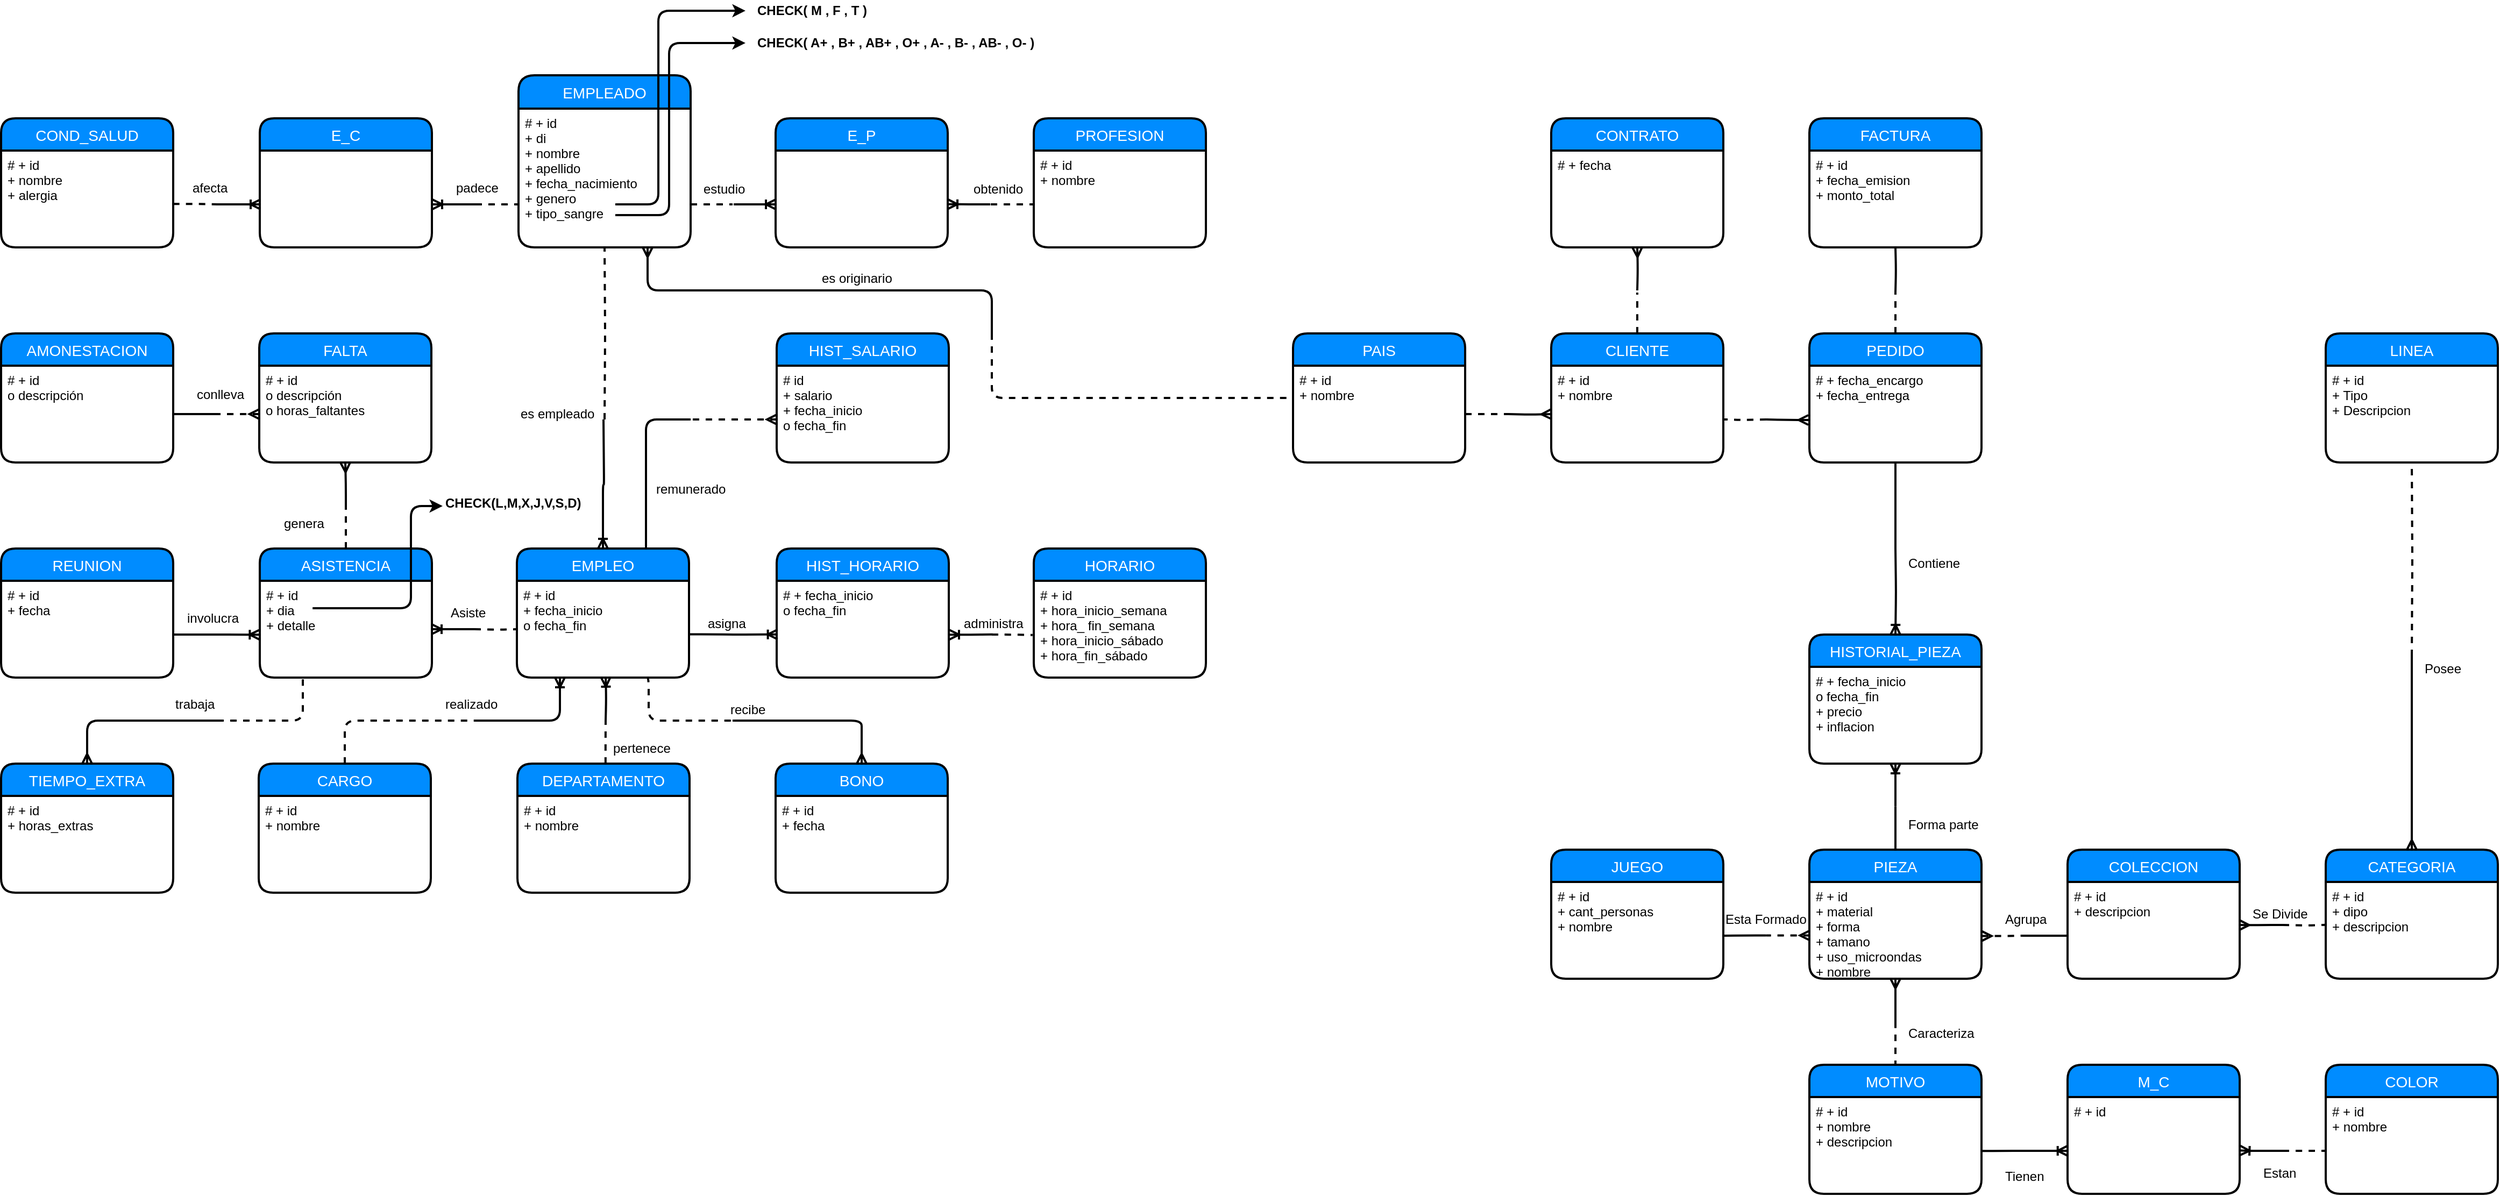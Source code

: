 <mxfile version="10.6.7" type="device"><diagram id="KdZ5281UHCIXJ5K23aXB" name="Page-1"><mxGraphModel dx="1394" dy="1038" grid="1" gridSize="10" guides="1" tooltips="1" connect="1" arrows="1" fold="1" page="1" pageScale="1" pageWidth="413" pageHeight="291" background="none" math="0" shadow="0"><root><mxCell id="0"/><mxCell id="1" parent="0"/><mxCell id="TFjaJWl4qLzPW-c7GgaP-24" value="EMPLEADO" style="swimlane;childLayout=stackLayout;horizontal=1;startSize=31;horizontalStack=0;fillColor=#008cff;fontColor=#FFFFFF;rounded=1;fontSize=14;fontStyle=0;strokeWidth=2;resizeParent=0;resizeLast=1;shadow=0;dashed=0;align=center;gradientColor=none;swimlaneFillColor=none;arcSize=16;swimlaneLine=1;strokeColor=#000000;verticalAlign=middle;" parent="1" vertex="1"><mxGeometry x="560" y="40" width="160" height="160" as="geometry"><mxRectangle x="1130" y="760" width="70" height="31" as="alternateBounds"/></mxGeometry></mxCell><mxCell id="TFjaJWl4qLzPW-c7GgaP-25" value="# + id&#10;+ di &#10;+ nombre&#10;+ apellido&#10;+ fecha_nacimiento&#10;+ genero&#10;+ tipo_sangre&#10;" style="align=left;strokeColor=none;fillColor=none;spacingLeft=4;fontSize=12;verticalAlign=top;resizable=0;rotatable=0;part=1;comic=0;" parent="TFjaJWl4qLzPW-c7GgaP-24" vertex="1"><mxGeometry y="31" width="160" height="129" as="geometry"/></mxCell><mxCell id="TFjaJWl4qLzPW-c7GgaP-22" value="DEPARTAMENTO" style="swimlane;childLayout=stackLayout;horizontal=1;startSize=30;horizontalStack=0;fillColor=#008cff;fontColor=#FFFFFF;rounded=1;fontSize=14;fontStyle=0;strokeWidth=2;resizeParent=0;resizeLast=1;shadow=0;dashed=0;align=center;labelBorderColor=none;direction=east;flipH=1;flipV=0;" parent="1" vertex="1"><mxGeometry x="559" y="680" width="160" height="120" as="geometry"/></mxCell><mxCell id="TFjaJWl4qLzPW-c7GgaP-23" value="# + id&#10;+ nombre&#10;" style="align=left;strokeColor=none;fillColor=none;spacingLeft=4;fontSize=12;verticalAlign=top;resizable=0;rotatable=0;part=1;" parent="TFjaJWl4qLzPW-c7GgaP-22" vertex="1"><mxGeometry y="30" width="160" height="90" as="geometry"/></mxCell><mxCell id="2Ukig7DDvjT-zc9_AMr1-7" value="EMPLEO" style="swimlane;childLayout=stackLayout;horizontal=1;startSize=30;horizontalStack=0;fillColor=#008cff;fontColor=#FFFFFF;rounded=1;fontSize=14;fontStyle=0;strokeWidth=2;resizeParent=0;resizeLast=1;shadow=0;dashed=0;align=center;" parent="1" vertex="1"><mxGeometry x="558.5" y="480" width="160" height="120" as="geometry"/></mxCell><mxCell id="2Ukig7DDvjT-zc9_AMr1-8" value="# + id&#10;+ fecha_inicio&#10;o fecha_fin&#10;" style="align=left;strokeColor=none;fillColor=none;spacingLeft=4;fontSize=12;verticalAlign=top;resizable=0;rotatable=0;part=1;" parent="2Ukig7DDvjT-zc9_AMr1-7" vertex="1"><mxGeometry y="30" width="160" height="90" as="geometry"/></mxCell><mxCell id="2Ukig7DDvjT-zc9_AMr1-9" value="" style="edgeStyle=orthogonalEdgeStyle;fontSize=12;html=1;endArrow=none;startArrow=none;strokeWidth=2;startFill=0;endFill=0;exitX=0.999;exitY=0.553;exitDx=0;exitDy=0;exitPerimeter=0;" parent="1" source="2Ukig7DDvjT-zc9_AMr1-8" edge="1"><mxGeometry width="100" height="100" relative="1" as="geometry"><mxPoint x="730" y="550" as="sourcePoint"/><mxPoint x="760" y="560" as="targetPoint"/><Array as="points"><mxPoint x="740" y="560"/><mxPoint x="760" y="560"/></Array></mxGeometry></mxCell><mxCell id="2Ukig7DDvjT-zc9_AMr1-10" value="" style="edgeStyle=orthogonalEdgeStyle;fontSize=12;html=1;endArrow=none;startArrow=ERoneToMany;startFill=0;endFill=0;strokeWidth=2;exitX=0.5;exitY=0;exitDx=0;exitDy=0;" parent="1" source="2Ukig7DDvjT-zc9_AMr1-7" edge="1"><mxGeometry width="100" height="100" relative="1" as="geometry"><mxPoint x="639" y="460" as="sourcePoint"/><mxPoint x="639" y="360" as="targetPoint"/><Array as="points"/></mxGeometry></mxCell><mxCell id="2Ukig7DDvjT-zc9_AMr1-11" value="" style="edgeStyle=orthogonalEdgeStyle;fontSize=12;html=1;endArrow=none;startArrow=none;dashed=1;entryX=0.5;entryY=1;entryDx=0;entryDy=0;startFill=0;endFill=0;strokeWidth=2;" parent="1" target="TFjaJWl4qLzPW-c7GgaP-25" edge="1"><mxGeometry width="100" height="100" relative="1" as="geometry"><mxPoint x="640" y="360" as="sourcePoint"/><mxPoint x="469" y="640" as="targetPoint"/></mxGeometry></mxCell><mxCell id="2Ukig7DDvjT-zc9_AMr1-17" value="" style="edgeStyle=orthogonalEdgeStyle;fontSize=12;html=1;endArrow=none;startArrow=ERoneToMany;strokeWidth=2;exitX=0.005;exitY=0.554;exitDx=0;exitDy=0;startFill=0;endFill=0;exitPerimeter=0;" parent="1" source="1t8jp2ExBlHIEbBPJkbj-47" edge="1"><mxGeometry width="100" height="100" relative="1" as="geometry"><mxPoint x="800" y="560" as="sourcePoint"/><mxPoint x="760" y="560" as="targetPoint"/><Array as="points"><mxPoint x="780" y="560"/></Array></mxGeometry></mxCell><mxCell id="2Ukig7DDvjT-zc9_AMr1-31" value="" style="edgeStyle=orthogonalEdgeStyle;fontSize=12;html=1;endArrow=none;startArrow=none;strokeWidth=2;entryX=0;entryY=0.5;entryDx=0;entryDy=0;startFill=0;endFill=0;dashed=1;" parent="1" target="2Ukig7DDvjT-zc9_AMr1-8" edge="1"><mxGeometry width="100" height="100" relative="1" as="geometry"><mxPoint x="519" y="555" as="sourcePoint"/><mxPoint x="179" y="750" as="targetPoint"/></mxGeometry></mxCell><mxCell id="2Ukig7DDvjT-zc9_AMr1-33" value="" style="edgeStyle=orthogonalEdgeStyle;fontSize=12;html=1;endArrow=none;startArrow=ERoneToMany;strokeWidth=2;startFill=0;endFill=0;exitX=1;exitY=0.5;exitDx=0;exitDy=0;" parent="1" source="1t8jp2ExBlHIEbBPJkbj-9" edge="1"><mxGeometry width="100" height="100" relative="1" as="geometry"><mxPoint x="489.5" y="555" as="sourcePoint"/><mxPoint x="519" y="555" as="targetPoint"/></mxGeometry></mxCell><mxCell id="2Ukig7DDvjT-zc9_AMr1-34" value="" style="edgeStyle=orthogonalEdgeStyle;fontSize=12;html=1;endArrow=ERmany;startArrow=none;strokeWidth=2;entryX=0.5;entryY=1;entryDx=0;entryDy=0;endFill=0;startFill=0;" parent="1" target="2Ukig7DDvjT-zc9_AMr1-53" edge="1"><mxGeometry width="100" height="100" relative="1" as="geometry"><mxPoint x="399.5" y="440" as="sourcePoint"/><mxPoint x="399" y="615" as="targetPoint"/><Array as="points"><mxPoint x="399.5" y="420"/></Array></mxGeometry></mxCell><mxCell id="2Ukig7DDvjT-zc9_AMr1-35" value="" style="edgeStyle=orthogonalEdgeStyle;fontSize=12;html=1;endArrow=none;startArrow=none;strokeWidth=2;endFill=0;startFill=0;dashed=1;exitX=0.5;exitY=0;exitDx=0;exitDy=0;" parent="1" source="1t8jp2ExBlHIEbBPJkbj-8" edge="1"><mxGeometry width="100" height="100" relative="1" as="geometry"><mxPoint x="412" y="479.929" as="sourcePoint"/><mxPoint x="399.5" y="440" as="targetPoint"/><Array as="points"/></mxGeometry></mxCell><mxCell id="2Ukig7DDvjT-zc9_AMr1-36" value="" style="edgeStyle=orthogonalEdgeStyle;fontSize=12;html=1;endArrow=none;startArrow=none;strokeWidth=2;exitX=1;exitY=0.5;exitDx=0;exitDy=0;startFill=0;endFill=0;" parent="1" source="2Ukig7DDvjT-zc9_AMr1-55" edge="1"><mxGeometry width="100" height="100" relative="1" as="geometry"><mxPoint x="1189" y="770" as="sourcePoint"/><mxPoint x="279" y="355" as="targetPoint"/></mxGeometry></mxCell><mxCell id="2Ukig7DDvjT-zc9_AMr1-37" value="" style="edgeStyle=orthogonalEdgeStyle;fontSize=12;html=1;endArrow=none;startArrow=ERmany;strokeWidth=2;exitX=0;exitY=0.5;exitDx=0;exitDy=0;endFill=0;dashed=1;" parent="1" source="2Ukig7DDvjT-zc9_AMr1-53" edge="1"><mxGeometry width="100" height="100" relative="1" as="geometry"><mxPoint x="1199" y="780" as="sourcePoint"/><mxPoint x="279" y="355" as="targetPoint"/></mxGeometry></mxCell><mxCell id="2Ukig7DDvjT-zc9_AMr1-39" value="" style="edgeStyle=orthogonalEdgeStyle;fontSize=12;html=1;endArrow=none;startArrow=none;strokeWidth=2;exitX=0.75;exitY=1;exitDx=0;exitDy=0;endFill=0;startFill=0;dashed=1;" parent="1" source="2Ukig7DDvjT-zc9_AMr1-8" edge="1"><mxGeometry width="100" height="100" relative="1" as="geometry"><mxPoint x="749" y="440" as="sourcePoint"/><mxPoint x="759" y="640" as="targetPoint"/><Array as="points"><mxPoint x="681" y="640"/></Array></mxGeometry></mxCell><mxCell id="2Ukig7DDvjT-zc9_AMr1-40" value="" style="edgeStyle=orthogonalEdgeStyle;fontSize=12;html=1;endArrow=ERmany;startArrow=none;strokeWidth=2;entryX=0.5;entryY=0;entryDx=0;entryDy=0;endFill=0;startFill=0;" parent="1" target="2Ukig7DDvjT-zc9_AMr1-58" edge="1"><mxGeometry width="100" height="100" relative="1" as="geometry"><mxPoint x="759" y="640" as="sourcePoint"/><mxPoint x="789" y="600" as="targetPoint"/><Array as="points"><mxPoint x="879" y="650"/><mxPoint x="879" y="650"/></Array></mxGeometry></mxCell><mxCell id="2Ukig7DDvjT-zc9_AMr1-45" value="" style="edgeStyle=orthogonalEdgeStyle;fontSize=12;html=1;endArrow=ERmany;startArrow=none;strokeWidth=2;entryX=0.5;entryY=1;entryDx=0;entryDy=0;endFill=0;startFill=0;" parent="1" target="8MFb2g2aByraUoQBcx5X-42" edge="1"><mxGeometry width="100" height="100" relative="1" as="geometry"><mxPoint x="1600" y="240" as="sourcePoint"/><mxPoint x="2820" y="192" as="targetPoint"/></mxGeometry></mxCell><mxCell id="2Ukig7DDvjT-zc9_AMr1-52" value="FALTA" style="swimlane;childLayout=stackLayout;horizontal=1;startSize=30;horizontalStack=0;fillColor=#008cff;fontColor=#FFFFFF;rounded=1;fontSize=14;fontStyle=0;strokeWidth=2;resizeParent=0;resizeLast=1;shadow=0;dashed=0;align=center;" parent="1" vertex="1"><mxGeometry x="319" y="280" width="160" height="120" as="geometry"/></mxCell><mxCell id="2Ukig7DDvjT-zc9_AMr1-53" value="# + id&#10;o descripción&#10;o horas_faltantes" style="align=left;strokeColor=none;fillColor=none;spacingLeft=4;fontSize=12;verticalAlign=top;resizable=0;rotatable=0;part=1;" parent="2Ukig7DDvjT-zc9_AMr1-52" vertex="1"><mxGeometry y="30" width="160" height="90" as="geometry"/></mxCell><mxCell id="2Ukig7DDvjT-zc9_AMr1-54" value="AMONESTACION" style="swimlane;childLayout=stackLayout;horizontal=1;startSize=30;horizontalStack=0;fillColor=#008cff;fontColor=#FFFFFF;rounded=1;fontSize=14;fontStyle=0;strokeWidth=2;resizeParent=0;resizeLast=1;shadow=0;dashed=0;align=center;" parent="1" vertex="1"><mxGeometry x="79" y="280" width="160" height="120" as="geometry"/></mxCell><mxCell id="2Ukig7DDvjT-zc9_AMr1-55" value="# + id&#10;o descripción &#10;" style="align=left;strokeColor=none;fillColor=none;spacingLeft=4;fontSize=12;verticalAlign=top;resizable=0;rotatable=0;part=1;" parent="2Ukig7DDvjT-zc9_AMr1-54" vertex="1"><mxGeometry y="30" width="160" height="90" as="geometry"/></mxCell><mxCell id="2Ukig7DDvjT-zc9_AMr1-56" value="" style="edgeStyle=orthogonalEdgeStyle;fontSize=12;html=1;endArrow=ERoneToMany;startArrow=none;startFill=0;endFill=0;strokeWidth=2;entryX=0.516;entryY=0.994;entryDx=0;entryDy=0;entryPerimeter=0;" parent="1" target="2Ukig7DDvjT-zc9_AMr1-8" edge="1"><mxGeometry width="100" height="100" relative="1" as="geometry"><mxPoint x="641" y="640" as="sourcePoint"/><mxPoint x="641" y="610" as="targetPoint"/><Array as="points"/></mxGeometry></mxCell><mxCell id="2Ukig7DDvjT-zc9_AMr1-57" value="" style="edgeStyle=orthogonalEdgeStyle;fontSize=12;html=1;endArrow=none;startArrow=none;dashed=1;entryX=0.5;entryY=1;entryDx=0;entryDy=0;startFill=0;endFill=0;strokeWidth=2;exitX=0.488;exitY=0;exitDx=0;exitDy=0;exitPerimeter=0;" parent="1" source="TFjaJWl4qLzPW-c7GgaP-22" edge="1"><mxGeometry width="100" height="100" relative="1" as="geometry"><mxPoint x="699.5" y="670" as="sourcePoint"/><mxPoint x="641" y="640" as="targetPoint"/></mxGeometry></mxCell><mxCell id="2Ukig7DDvjT-zc9_AMr1-63" value="E_P" style="swimlane;childLayout=stackLayout;horizontal=1;startSize=30;horizontalStack=0;fillColor=#008cff;fontColor=#FFFFFF;rounded=1;fontSize=14;fontStyle=0;strokeWidth=2;resizeParent=0;resizeLast=1;shadow=0;dashed=0;align=center;" parent="1" vertex="1"><mxGeometry x="799" y="80" width="160" height="120" as="geometry"/></mxCell><mxCell id="2Ukig7DDvjT-zc9_AMr1-58" value="BONO" style="swimlane;childLayout=stackLayout;horizontal=1;startSize=30;horizontalStack=0;fillColor=#008cff;fontColor=#FFFFFF;rounded=1;fontSize=14;fontStyle=0;strokeWidth=2;resizeParent=0;resizeLast=1;shadow=0;dashed=0;align=center;" parent="1" vertex="1"><mxGeometry x="799" y="680" width="160" height="120" as="geometry"/></mxCell><mxCell id="2Ukig7DDvjT-zc9_AMr1-59" value="# + id&#10;+ fecha&#10;" style="align=left;strokeColor=none;fillColor=none;spacingLeft=4;fontSize=12;verticalAlign=top;resizable=0;rotatable=0;part=1;" parent="2Ukig7DDvjT-zc9_AMr1-58" vertex="1"><mxGeometry y="30" width="160" height="90" as="geometry"/></mxCell><mxCell id="2Ukig7DDvjT-zc9_AMr1-68" value="" style="edgeStyle=orthogonalEdgeStyle;fontSize=12;html=1;endArrow=none;startArrow=none;strokeWidth=2;startFill=0;endFill=0;dashed=1;exitX=1;exitY=0.75;exitDx=0;exitDy=0;" parent="1" source="TFjaJWl4qLzPW-c7GgaP-24" edge="1"><mxGeometry width="100" height="100" relative="1" as="geometry"><mxPoint x="729" y="120" as="sourcePoint"/><mxPoint x="759" y="160" as="targetPoint"/><Array as="points"/></mxGeometry></mxCell><mxCell id="2Ukig7DDvjT-zc9_AMr1-69" value="" style="edgeStyle=orthogonalEdgeStyle;fontSize=12;html=1;endArrow=none;startArrow=ERmany;strokeWidth=2;endFill=0;startFill=0;exitX=-0.006;exitY=0.561;exitDx=0;exitDy=0;exitPerimeter=0;" parent="1" source="8MFb2g2aByraUoQBcx5X-36" edge="1"><mxGeometry width="100" height="100" relative="1" as="geometry"><mxPoint x="1750" y="370" as="sourcePoint"/><mxPoint x="1720" y="360" as="targetPoint"/><Array as="points"><mxPoint x="1740" y="360"/></Array></mxGeometry></mxCell><mxCell id="2Ukig7DDvjT-zc9_AMr1-70" value="" style="edgeStyle=orthogonalEdgeStyle;fontSize=12;html=1;endArrow=none;startArrow=none;strokeWidth=2;entryX=0.5;entryY=1;entryDx=0;entryDy=0;startFill=0;endFill=0;" parent="1" target="8MFb2g2aByraUoQBcx5X-44" edge="1"><mxGeometry width="100" height="100" relative="1" as="geometry"><mxPoint x="1840" y="242" as="sourcePoint"/><mxPoint x="2890" y="105" as="targetPoint"/></mxGeometry></mxCell><mxCell id="2Ukig7DDvjT-zc9_AMr1-71" value="" style="edgeStyle=orthogonalEdgeStyle;fontSize=12;html=1;endArrow=none;startArrow=none;strokeWidth=2;entryX=1.005;entryY=0.555;entryDx=0;entryDy=0;startFill=0;endFill=0;dashed=1;entryPerimeter=0;" parent="1" target="8MFb2g2aByraUoQBcx5X-38" edge="1"><mxGeometry width="100" height="100" relative="1" as="geometry"><mxPoint x="1720" y="360" as="sourcePoint"/><mxPoint x="2580" y="432" as="targetPoint"/><Array as="points"/></mxGeometry></mxCell><mxCell id="2Ukig7DDvjT-zc9_AMr1-72" value="" style="edgeStyle=orthogonalEdgeStyle;fontSize=12;html=1;endArrow=none;startArrow=none;strokeWidth=2;exitX=0.5;exitY=0;exitDx=0;exitDy=0;startFill=0;endFill=0;dashed=1;" parent="1" source="8MFb2g2aByraUoQBcx5X-37" edge="1"><mxGeometry width="100" height="100" relative="1" as="geometry"><mxPoint x="2750" y="272" as="sourcePoint"/><mxPoint x="1600" y="242" as="targetPoint"/></mxGeometry></mxCell><mxCell id="2Ukig7DDvjT-zc9_AMr1-75" value="" style="edgeStyle=orthogonalEdgeStyle;fontSize=12;html=1;endArrow=ERmany;startArrow=none;strokeWidth=2;entryX=0;entryY=0.5;entryDx=0;entryDy=0;endFill=0;startFill=0;" parent="1" target="8MFb2g2aByraUoQBcx5X-38" edge="1"><mxGeometry width="100" height="100" relative="1" as="geometry"><mxPoint x="1480" y="355" as="sourcePoint"/><mxPoint x="2480" y="512" as="targetPoint"/></mxGeometry></mxCell><mxCell id="2Ukig7DDvjT-zc9_AMr1-77" value="" style="edgeStyle=orthogonalEdgeStyle;fontSize=12;html=1;endArrow=none;startArrow=none;strokeWidth=2;dashed=1;startFill=0;endFill=0;exitX=0.5;exitY=0;exitDx=0;exitDy=0;" parent="1" source="8MFb2g2aByraUoQBcx5X-35" edge="1"><mxGeometry width="100" height="100" relative="1" as="geometry"><mxPoint x="2400" y="282" as="sourcePoint"/><mxPoint x="1840" y="242" as="targetPoint"/></mxGeometry></mxCell><mxCell id="2Ukig7DDvjT-zc9_AMr1-91" value="" style="edgeStyle=orthogonalEdgeStyle;fontSize=12;html=1;endArrow=ERoneToMany;startArrow=none;strokeWidth=2;startFill=0;endFill=0;" parent="1" edge="1"><mxGeometry width="100" height="100" relative="1" as="geometry"><mxPoint x="760" y="160" as="sourcePoint"/><mxPoint x="799" y="160" as="targetPoint"/><Array as="points"><mxPoint x="780" y="160"/><mxPoint x="780" y="160"/></Array></mxGeometry></mxCell><mxCell id="2Ukig7DDvjT-zc9_AMr1-93" value="" style="edgeStyle=orthogonalEdgeStyle;fontSize=12;html=1;endArrow=ERoneToMany;startArrow=none;strokeWidth=2;startFill=0;endFill=0;entryX=1.004;entryY=0.552;entryDx=0;entryDy=0;entryPerimeter=0;" parent="1" edge="1"><mxGeometry width="100" height="100" relative="1" as="geometry"><mxPoint x="998.5" y="160" as="sourcePoint"/><mxPoint x="959" y="159.824" as="targetPoint"/><Array as="points"><mxPoint x="979" y="160"/><mxPoint x="979" y="160"/></Array></mxGeometry></mxCell><mxCell id="2Ukig7DDvjT-zc9_AMr1-94" value="" style="edgeStyle=orthogonalEdgeStyle;fontSize=12;html=1;endArrow=none;startArrow=none;strokeWidth=2;startFill=0;endFill=0;dashed=1;entryX=0.003;entryY=0.555;entryDx=0;entryDy=0;entryPerimeter=0;" parent="1" target="2Ukig7DDvjT-zc9_AMr1-66" edge="1"><mxGeometry width="100" height="100" relative="1" as="geometry"><mxPoint x="999" y="160" as="sourcePoint"/><mxPoint x="1029" y="360" as="targetPoint"/><Array as="points"><mxPoint x="999" y="160"/></Array></mxGeometry></mxCell><mxCell id="8MFb2g2aByraUoQBcx5X-41" value="CONTRATO" style="swimlane;childLayout=stackLayout;horizontal=1;startSize=30;horizontalStack=0;fillColor=#008cff;fontColor=#FFFFFF;rounded=1;fontSize=14;fontStyle=0;strokeWidth=2;resizeParent=0;resizeLast=1;shadow=0;dashed=0;align=center;" parent="1" vertex="1"><mxGeometry x="1520" y="80" width="160" height="120" as="geometry"/></mxCell><mxCell id="8MFb2g2aByraUoQBcx5X-42" value="# + fecha&#10;" style="align=left;strokeColor=none;fillColor=none;spacingLeft=4;fontSize=12;verticalAlign=top;resizable=0;rotatable=0;part=1;" parent="8MFb2g2aByraUoQBcx5X-41" vertex="1"><mxGeometry y="30" width="160" height="90" as="geometry"/></mxCell><mxCell id="8MFb2g2aByraUoQBcx5X-37" value="CLIENTE" style="swimlane;childLayout=stackLayout;horizontal=1;startSize=30;horizontalStack=0;fillColor=#008cff;fontColor=#FFFFFF;rounded=1;fontSize=14;fontStyle=0;strokeWidth=2;resizeParent=0;resizeLast=1;shadow=0;dashed=0;align=center;" parent="1" vertex="1"><mxGeometry x="1520" y="280" width="160" height="120" as="geometry"/></mxCell><mxCell id="8MFb2g2aByraUoQBcx5X-38" value="# + id&#10;+ nombre&#10;" style="align=left;strokeColor=none;fillColor=none;spacingLeft=4;fontSize=12;verticalAlign=top;resizable=0;rotatable=0;part=1;" parent="8MFb2g2aByraUoQBcx5X-37" vertex="1"><mxGeometry y="30" width="160" height="90" as="geometry"/></mxCell><mxCell id="8MFb2g2aByraUoQBcx5X-45" value="PAIS" style="swimlane;childLayout=stackLayout;horizontal=1;startSize=30;horizontalStack=0;fillColor=#008cff;fontColor=#FFFFFF;rounded=1;fontSize=14;fontStyle=0;strokeWidth=2;resizeParent=0;resizeLast=1;shadow=0;dashed=0;align=center;" parent="1" vertex="1"><mxGeometry x="1280" y="280" width="160" height="120" as="geometry"/></mxCell><mxCell id="8MFb2g2aByraUoQBcx5X-46" value="# + id&#10;+ nombre&#10;" style="align=left;strokeColor=none;fillColor=none;spacingLeft=4;fontSize=12;verticalAlign=top;resizable=0;rotatable=0;part=1;" parent="8MFb2g2aByraUoQBcx5X-45" vertex="1"><mxGeometry y="30" width="160" height="90" as="geometry"/></mxCell><mxCell id="8MFb2g2aByraUoQBcx5X-35" value="PEDIDO" style="swimlane;childLayout=stackLayout;horizontal=1;startSize=30;horizontalStack=0;fillColor=#008cff;fontColor=#FFFFFF;rounded=1;fontSize=14;fontStyle=0;strokeWidth=2;resizeParent=0;resizeLast=1;shadow=0;dashed=0;align=center;" parent="1" vertex="1"><mxGeometry x="1760" y="280" width="160" height="120" as="geometry"/></mxCell><mxCell id="8MFb2g2aByraUoQBcx5X-36" value="# + fecha_encargo&#10;+ fecha_entrega&#10;" style="align=left;strokeColor=none;fillColor=none;spacingLeft=4;fontSize=12;verticalAlign=top;resizable=0;rotatable=0;part=1;" parent="8MFb2g2aByraUoQBcx5X-35" vertex="1"><mxGeometry y="30" width="160" height="90" as="geometry"/></mxCell><mxCell id="8MFb2g2aByraUoQBcx5X-43" value="FACTURA" style="swimlane;childLayout=stackLayout;horizontal=1;startSize=30;horizontalStack=0;fillColor=#008cff;fontColor=#FFFFFF;rounded=1;fontSize=14;fontStyle=0;strokeWidth=2;resizeParent=0;resizeLast=1;shadow=0;dashed=0;align=center;" parent="1" vertex="1"><mxGeometry x="1760" y="80" width="160" height="120" as="geometry"/></mxCell><mxCell id="8MFb2g2aByraUoQBcx5X-44" value="# + id&#10;+ fecha_emision&#10;+ monto_total&#10;" style="align=left;strokeColor=none;fillColor=none;spacingLeft=4;fontSize=12;verticalAlign=top;resizable=0;rotatable=0;part=1;" parent="8MFb2g2aByraUoQBcx5X-43" vertex="1"><mxGeometry y="30" width="160" height="90" as="geometry"/></mxCell><mxCell id="n-U957PJ77LbrrC97Px5-15" value="COLECCION" style="swimlane;childLayout=stackLayout;horizontal=1;startSize=30;horizontalStack=0;fillColor=#008cff;fontColor=#FFFFFF;rounded=1;fontSize=14;fontStyle=0;strokeWidth=2;resizeParent=0;resizeLast=1;shadow=0;dashed=0;align=center;" parent="1" vertex="1"><mxGeometry x="2000" y="760" width="160" height="120" as="geometry"/></mxCell><mxCell id="n-U957PJ77LbrrC97Px5-16" value="# + id&#10;+ descripcion" style="align=left;strokeColor=none;fillColor=none;spacingLeft=4;fontSize=12;verticalAlign=top;resizable=0;rotatable=0;part=1;" parent="n-U957PJ77LbrrC97Px5-15" vertex="1"><mxGeometry y="30" width="160" height="90" as="geometry"/></mxCell><mxCell id="n-U957PJ77LbrrC97Px5-17" value="PIEZA" style="swimlane;childLayout=stackLayout;horizontal=1;startSize=30;horizontalStack=0;fillColor=#008cff;fontColor=#FFFFFF;rounded=1;fontSize=14;fontStyle=0;strokeWidth=2;resizeParent=0;resizeLast=1;shadow=0;dashed=0;align=center;" parent="1" vertex="1"><mxGeometry x="1760" y="760" width="160" height="120" as="geometry"/></mxCell><mxCell id="n-U957PJ77LbrrC97Px5-18" value="# + id&#10;+ material&#10;+ forma&#10;+ tamano&#10;+ uso_microondas&#10;+ nombre&#10;" style="align=left;strokeColor=none;fillColor=none;spacingLeft=4;fontSize=12;verticalAlign=top;resizable=0;rotatable=0;part=1;" parent="n-U957PJ77LbrrC97Px5-17" vertex="1"><mxGeometry y="30" width="160" height="90" as="geometry"/></mxCell><mxCell id="n-U957PJ77LbrrC97Px5-9" value="CATEGORIA" style="swimlane;childLayout=stackLayout;horizontal=1;startSize=30;horizontalStack=0;fillColor=#008cff;fontColor=#FFFFFF;rounded=1;fontSize=14;fontStyle=0;strokeWidth=2;resizeParent=0;resizeLast=1;shadow=0;dashed=0;align=center;" parent="1" vertex="1"><mxGeometry x="2240" y="760" width="160" height="120" as="geometry"/></mxCell><mxCell id="n-U957PJ77LbrrC97Px5-10" value="# + id&#10;+ dipo&#10;+ descripcion" style="align=left;strokeColor=none;fillColor=none;spacingLeft=4;fontSize=12;verticalAlign=top;resizable=0;rotatable=0;part=1;" parent="n-U957PJ77LbrrC97Px5-9" vertex="1"><mxGeometry y="30" width="160" height="90" as="geometry"/></mxCell><mxCell id="n-U957PJ77LbrrC97Px5-19" value="JUEGO" style="swimlane;childLayout=stackLayout;horizontal=1;startSize=30;horizontalStack=0;fillColor=#008cff;fontColor=#FFFFFF;rounded=1;fontSize=14;fontStyle=0;strokeWidth=2;resizeParent=0;resizeLast=1;shadow=0;dashed=0;align=center;" parent="1" vertex="1"><mxGeometry x="1520" y="760" width="160" height="120" as="geometry"/></mxCell><mxCell id="n-U957PJ77LbrrC97Px5-20" value="# + id&#10;+ cant_personas&#10;+ nombre" style="align=left;strokeColor=none;fillColor=none;spacingLeft=4;fontSize=12;verticalAlign=top;resizable=0;rotatable=0;part=1;" parent="n-U957PJ77LbrrC97Px5-19" vertex="1"><mxGeometry y="30" width="160" height="90" as="geometry"/></mxCell><mxCell id="n-U957PJ77LbrrC97Px5-21" value="" style="edgeStyle=orthogonalEdgeStyle;fontSize=12;html=1;endArrow=none;startArrow=none;startFill=0;endFill=0;dashed=1;entryX=0.5;entryY=1;entryDx=0;entryDy=0;strokeWidth=2;" parent="1" target="8MFb2g2aByraUoQBcx5X-31" edge="1"><mxGeometry width="100" height="100" relative="1" as="geometry"><mxPoint x="2320" y="580" as="sourcePoint"/><mxPoint x="2321" y="399" as="targetPoint"/><Array as="points"/></mxGeometry></mxCell><mxCell id="n-U957PJ77LbrrC97Px5-22" value="" style="edgeStyle=orthogonalEdgeStyle;fontSize=12;html=1;endArrow=none;startArrow=ERmany;exitX=0.5;exitY=0;exitDx=0;exitDy=0;endFill=0;strokeWidth=2;" parent="1" source="n-U957PJ77LbrrC97Px5-9" edge="1"><mxGeometry width="100" height="100" relative="1" as="geometry"><mxPoint x="2340" y="530" as="sourcePoint"/><mxPoint x="2320" y="580" as="targetPoint"/><Array as="points"/></mxGeometry></mxCell><mxCell id="n-U957PJ77LbrrC97Px5-29" value="" style="edgeStyle=orthogonalEdgeStyle;fontSize=12;html=1;endArrow=none;startArrow=none;dashed=1;startFill=0;endFill=0;entryX=0.002;entryY=0.443;entryDx=0;entryDy=0;entryPerimeter=0;strokeWidth=2;" parent="1" target="n-U957PJ77LbrrC97Px5-10" edge="1"><mxGeometry width="100" height="100" relative="1" as="geometry"><mxPoint x="2200" y="830" as="sourcePoint"/><mxPoint x="2240" y="834" as="targetPoint"/></mxGeometry></mxCell><mxCell id="n-U957PJ77LbrrC97Px5-42" value="" style="edgeStyle=orthogonalEdgeStyle;fontSize=12;html=1;endArrow=none;startArrow=ERmany;startFill=0;endFill=0;exitX=0.999;exitY=0.445;exitDx=0;exitDy=0;exitPerimeter=0;strokeWidth=2;" parent="1" source="n-U957PJ77LbrrC97Px5-16" edge="1"><mxGeometry width="100" height="100" relative="1" as="geometry"><mxPoint x="2170" y="835" as="sourcePoint"/><mxPoint x="2200" y="830" as="targetPoint"/><Array as="points"><mxPoint x="2180" y="830"/><mxPoint x="2180" y="830"/></Array></mxGeometry></mxCell><mxCell id="n-U957PJ77LbrrC97Px5-43" value="" style="edgeStyle=orthogonalEdgeStyle;fontSize=12;html=1;endArrow=none;startArrow=none;startFill=0;endFill=0;exitX=0.5;exitY=1;exitDx=0;exitDy=0;strokeWidth=2;" parent="1" source="8MFb2g2aByraUoQBcx5X-36" edge="1"><mxGeometry width="100" height="100" relative="1" as="geometry"><mxPoint x="2024.5" y="499.667" as="sourcePoint"/><mxPoint x="1840" y="480" as="targetPoint"/><Array as="points"><mxPoint x="1840" y="480"/></Array></mxGeometry></mxCell><mxCell id="n-U957PJ77LbrrC97Px5-44" value="" style="edgeStyle=orthogonalEdgeStyle;fontSize=12;html=1;endArrow=ERoneToMany;startArrow=none;startFill=0;endFill=0;entryX=0.5;entryY=0;entryDx=0;entryDy=0;strokeWidth=2;" parent="1" target="n-U957PJ77LbrrC97Px5-59" edge="1"><mxGeometry width="100" height="100" relative="1" as="geometry"><mxPoint x="1840" y="480" as="sourcePoint"/><mxPoint x="1918.667" y="519.667" as="targetPoint"/><Array as="points"/></mxGeometry></mxCell><mxCell id="n-U957PJ77LbrrC97Px5-45" value="" style="edgeStyle=orthogonalEdgeStyle;fontSize=12;html=1;endArrow=none;startArrow=ERoneToMany;startFill=0;endFill=0;exitX=0.5;exitY=1;exitDx=0;exitDy=0;strokeWidth=2;" parent="1" source="n-U957PJ77LbrrC97Px5-60" edge="1"><mxGeometry width="100" height="100" relative="1" as="geometry"><mxPoint x="1760.5" y="719.667" as="sourcePoint"/><mxPoint x="1839.667" y="719.667" as="targetPoint"/><Array as="points"><mxPoint x="1840" y="720"/></Array></mxGeometry></mxCell><mxCell id="n-U957PJ77LbrrC97Px5-46" value="" style="edgeStyle=orthogonalEdgeStyle;fontSize=12;html=1;endArrow=none;startArrow=none;startFill=0;endFill=0;exitX=0.5;exitY=0;exitDx=0;exitDy=0;strokeWidth=2;" parent="1" source="n-U957PJ77LbrrC97Px5-17" edge="1"><mxGeometry width="100" height="100" relative="1" as="geometry"><mxPoint x="1760.5" y="719.667" as="sourcePoint"/><mxPoint x="1839.667" y="719.667" as="targetPoint"/><Array as="points"><mxPoint x="1840" y="720"/></Array></mxGeometry></mxCell><mxCell id="n-U957PJ77LbrrC97Px5-47" value="" style="edgeStyle=orthogonalEdgeStyle;fontSize=12;html=1;endArrow=none;startArrow=none;dashed=1;startFill=0;endFill=0;exitX=0.5;exitY=0;exitDx=0;exitDy=0;strokeWidth=2;" parent="1" source="n-U957PJ77LbrrC97Px5-61" edge="1"><mxGeometry width="100" height="100" relative="1" as="geometry"><mxPoint x="420" y="639.667" as="sourcePoint"/><mxPoint x="520" y="640" as="targetPoint"/><Array as="points"><mxPoint x="398.5" y="640"/></Array></mxGeometry></mxCell><mxCell id="n-U957PJ77LbrrC97Px5-48" value="" style="edgeStyle=orthogonalEdgeStyle;fontSize=12;html=1;endArrow=ERoneToMany;startArrow=none;startFill=0;endFill=0;entryX=0.25;entryY=1;entryDx=0;entryDy=0;strokeWidth=2;" parent="1" target="2Ukig7DDvjT-zc9_AMr1-8" edge="1"><mxGeometry width="100" height="100" relative="1" as="geometry"><mxPoint x="520" y="640" as="sourcePoint"/><mxPoint x="599.5" y="640" as="targetPoint"/><Array as="points"><mxPoint x="598.5" y="640"/></Array></mxGeometry></mxCell><mxCell id="n-U957PJ77LbrrC97Px5-49" value="" style="edgeStyle=orthogonalEdgeStyle;fontSize=12;html=1;endArrow=none;startArrow=ERmany;startFill=0;endFill=0;exitX=0.5;exitY=1;exitDx=0;exitDy=0;strokeWidth=2;" parent="1" source="n-U957PJ77LbrrC97Px5-18" edge="1"><mxGeometry width="100" height="100" relative="1" as="geometry"><mxPoint x="1900" y="930.667" as="sourcePoint"/><mxPoint x="1840" y="920" as="targetPoint"/><Array as="points"/></mxGeometry></mxCell><mxCell id="n-U957PJ77LbrrC97Px5-50" value="" style="edgeStyle=orthogonalEdgeStyle;fontSize=12;html=1;endArrow=none;startArrow=none;dashed=1;startFill=0;endFill=0;entryX=0.5;entryY=0;entryDx=0;entryDy=0;strokeWidth=2;" parent="1" target="n-U957PJ77LbrrC97Px5-13" edge="1"><mxGeometry width="100" height="100" relative="1" as="geometry"><mxPoint x="1840" y="920" as="sourcePoint"/><mxPoint x="2009.667" y="929.667" as="targetPoint"/><Array as="points"><mxPoint x="1840" y="929"/><mxPoint x="1840" y="929"/></Array></mxGeometry></mxCell><mxCell id="n-U957PJ77LbrrC97Px5-54" value="" style="edgeStyle=orthogonalEdgeStyle;fontSize=12;html=1;endArrow=none;startArrow=none;startFill=0;endFill=0;entryX=0;entryY=0.556;entryDx=0;entryDy=0;entryPerimeter=0;strokeWidth=2;" parent="1" target="n-U957PJ77LbrrC97Px5-16" edge="1"><mxGeometry width="100" height="100" relative="1" as="geometry"><mxPoint x="1960" y="840" as="sourcePoint"/><mxPoint x="2060.5" y="919.667" as="targetPoint"/><Array as="points"><mxPoint x="1980" y="840"/><mxPoint x="1980" y="840"/></Array></mxGeometry></mxCell><mxCell id="n-U957PJ77LbrrC97Px5-55" value="" style="edgeStyle=orthogonalEdgeStyle;fontSize=12;html=1;endArrow=none;startArrow=ERmany;startFill=0;endFill=0;exitX=1.002;exitY=0.559;exitDx=0;exitDy=0;exitPerimeter=0;dashed=1;strokeWidth=2;" parent="1" source="n-U957PJ77LbrrC97Px5-18" edge="1"><mxGeometry width="100" height="100" relative="1" as="geometry"><mxPoint x="1930" y="850" as="sourcePoint"/><mxPoint x="1960" y="840" as="targetPoint"/><Array as="points"><mxPoint x="1940" y="840"/><mxPoint x="1940" y="840"/></Array></mxGeometry></mxCell><mxCell id="n-U957PJ77LbrrC97Px5-57" value="" style="edgeStyle=orthogonalEdgeStyle;fontSize=12;html=1;endArrow=none;startArrow=ERmany;startFill=0;endFill=0;entryX=0;entryY=0.556;entryDx=0;entryDy=0;entryPerimeter=0;exitX=0.002;exitY=0.553;exitDx=0;exitDy=0;exitPerimeter=0;dashed=1;strokeWidth=2;" parent="1" source="n-U957PJ77LbrrC97Px5-18" edge="1"><mxGeometry width="100" height="100" relative="1" as="geometry"><mxPoint x="1750" y="850" as="sourcePoint"/><mxPoint x="1719.81" y="839.81" as="targetPoint"/><Array as="points"/></mxGeometry></mxCell><mxCell id="n-U957PJ77LbrrC97Px5-58" value="" style="edgeStyle=orthogonalEdgeStyle;fontSize=12;html=1;endArrow=none;startArrow=none;startFill=0;endFill=0;exitX=1.002;exitY=0.559;exitDx=0;exitDy=0;exitPerimeter=0;entryX=0.998;entryY=0.555;entryDx=0;entryDy=0;entryPerimeter=0;strokeWidth=2;" parent="1" target="n-U957PJ77LbrrC97Px5-20" edge="1"><mxGeometry width="100" height="100" relative="1" as="geometry"><mxPoint x="1719.81" y="839.81" as="sourcePoint"/><mxPoint x="1690" y="850" as="targetPoint"/><Array as="points"><mxPoint x="1700" y="840"/></Array></mxGeometry></mxCell><mxCell id="n-U957PJ77LbrrC97Px5-59" value="HISTORIAL_PIEZA" style="swimlane;childLayout=stackLayout;horizontal=1;startSize=30;horizontalStack=0;fillColor=#008cff;fontColor=#FFFFFF;rounded=1;fontSize=14;fontStyle=0;strokeWidth=2;resizeParent=0;resizeLast=1;shadow=0;dashed=0;align=center;" parent="1" vertex="1"><mxGeometry x="1760" y="560" width="160" height="120" as="geometry"/></mxCell><mxCell id="n-U957PJ77LbrrC97Px5-60" value="# + fecha_inicio&#10;o fecha_fin&#10;+ precio&#10;+ inflacion&#10;" style="align=left;strokeColor=none;fillColor=none;spacingLeft=4;fontSize=12;verticalAlign=top;resizable=0;rotatable=0;part=1;" parent="n-U957PJ77LbrrC97Px5-59" vertex="1"><mxGeometry y="30" width="160" height="90" as="geometry"/></mxCell><mxCell id="n-U957PJ77LbrrC97Px5-61" value="CARGO" style="swimlane;childLayout=stackLayout;horizontal=1;startSize=30;horizontalStack=0;fillColor=#008cff;fontColor=#FFFFFF;rounded=1;fontSize=14;fontStyle=0;strokeWidth=2;resizeParent=0;resizeLast=1;shadow=0;dashed=0;align=center;" parent="1" vertex="1"><mxGeometry x="318.5" y="680" width="160" height="120" as="geometry"/></mxCell><mxCell id="n-U957PJ77LbrrC97Px5-62" value="# + id&#10;+ nombre&#10;" style="align=left;strokeColor=none;fillColor=none;spacingLeft=4;fontSize=12;verticalAlign=top;resizable=0;rotatable=0;part=1;" parent="n-U957PJ77LbrrC97Px5-61" vertex="1"><mxGeometry y="30" width="160" height="90" as="geometry"/></mxCell><mxCell id="n-U957PJ77LbrrC97Px5-13" value="MOTIVO" style="swimlane;childLayout=stackLayout;horizontal=1;startSize=30;horizontalStack=0;fillColor=#008cff;fontColor=#FFFFFF;rounded=1;fontSize=14;fontStyle=0;strokeWidth=2;resizeParent=0;resizeLast=1;shadow=0;dashed=0;align=center;" parent="1" vertex="1"><mxGeometry x="1760" y="960" width="160" height="120" as="geometry"/></mxCell><mxCell id="n-U957PJ77LbrrC97Px5-14" value="# + id&#10;+ nombre&#10;+ descripcion" style="align=left;strokeColor=none;fillColor=none;spacingLeft=4;fontSize=12;verticalAlign=top;resizable=0;rotatable=0;part=1;" parent="n-U957PJ77LbrrC97Px5-13" vertex="1"><mxGeometry y="30" width="160" height="90" as="geometry"/></mxCell><mxCell id="n-U957PJ77LbrrC97Px5-70" value="" style="edgeStyle=orthogonalEdgeStyle;fontSize=12;html=1;endArrow=ERoneToMany;startArrow=none;startFill=0;endFill=0;strokeWidth=2;entryX=-0.001;entryY=0.555;entryDx=0;entryDy=0;entryPerimeter=0;" parent="1" target="n-U957PJ77LbrrC97Px5-78" edge="1"><mxGeometry width="100" height="100" relative="1" as="geometry"><mxPoint x="1960" y="1040" as="sourcePoint"/><mxPoint x="1999.912" y="1109.735" as="targetPoint"/><Array as="points"><mxPoint x="1960" y="1040"/></Array></mxGeometry></mxCell><mxCell id="n-U957PJ77LbrrC97Px5-71" value="" style="edgeStyle=orthogonalEdgeStyle;fontSize=12;html=1;endArrow=none;startArrow=none;startFill=0;endFill=0;strokeWidth=2;exitX=1.001;exitY=0.557;exitDx=0;exitDy=0;exitPerimeter=0;" parent="1" source="n-U957PJ77LbrrC97Px5-14" edge="1"><mxGeometry width="100" height="100" relative="1" as="geometry"><mxPoint x="1920" y="1041" as="sourcePoint"/><mxPoint x="1960" y="1040" as="targetPoint"/><Array as="points"><mxPoint x="1940" y="1040"/><mxPoint x="1940" y="1040"/></Array></mxGeometry></mxCell><mxCell id="n-U957PJ77LbrrC97Px5-72" value="" style="edgeStyle=orthogonalEdgeStyle;fontSize=12;html=1;endArrow=none;startArrow=none;dashed=1;startFill=0;endFill=0;strokeWidth=2;entryX=-0.005;entryY=0.556;entryDx=0;entryDy=0;entryPerimeter=0;" parent="1" target="n-U957PJ77LbrrC97Px5-12" edge="1"><mxGeometry width="100" height="100" relative="1" as="geometry"><mxPoint x="2200" y="1040" as="sourcePoint"/><mxPoint x="2210" y="1110" as="targetPoint"/><Array as="points"><mxPoint x="2220" y="1040"/><mxPoint x="2220" y="1040"/></Array></mxGeometry></mxCell><mxCell id="n-U957PJ77LbrrC97Px5-73" value="" style="edgeStyle=orthogonalEdgeStyle;fontSize=12;html=1;endArrow=none;startArrow=none;startFill=0;endFill=0;strokeWidth=2;" parent="1" source="2Ukig7DDvjT-zc9_AMr1-23" edge="1"><mxGeometry width="100" height="100" relative="1" as="geometry"><mxPoint x="220.5" y="450" as="sourcePoint"/><mxPoint x="279.5" y="560" as="targetPoint"/><Array as="points"><mxPoint x="220.5" y="560"/></Array></mxGeometry></mxCell><mxCell id="n-U957PJ77LbrrC97Px5-74" value="" style="edgeStyle=orthogonalEdgeStyle;fontSize=12;html=1;endArrow=ERoneToMany;startArrow=none;startFill=0;endFill=0;strokeWidth=2;entryX=-0.002;entryY=0.557;entryDx=0;entryDy=0;entryPerimeter=0;" parent="1" target="1t8jp2ExBlHIEbBPJkbj-9" edge="1"><mxGeometry width="100" height="100" relative="1" as="geometry"><mxPoint x="279.5" y="560" as="sourcePoint"/><mxPoint x="308.65" y="460.235" as="targetPoint"/><Array as="points"><mxPoint x="299.5" y="560"/><mxPoint x="299.5" y="560"/></Array></mxGeometry></mxCell><mxCell id="n-U957PJ77LbrrC97Px5-11" value="COLOR" style="swimlane;childLayout=stackLayout;horizontal=1;startSize=30;horizontalStack=0;fillColor=#008cff;fontColor=#FFFFFF;rounded=1;fontSize=14;fontStyle=0;strokeWidth=2;resizeParent=0;resizeLast=1;shadow=0;dashed=0;align=center;" parent="1" vertex="1"><mxGeometry x="2240" y="960" width="160" height="120" as="geometry"/></mxCell><mxCell id="n-U957PJ77LbrrC97Px5-12" value="# + id&#10;+ nombre&#10;&#10;" style="align=left;strokeColor=none;fillColor=none;spacingLeft=4;fontSize=12;verticalAlign=top;resizable=0;rotatable=0;part=1;" parent="n-U957PJ77LbrrC97Px5-11" vertex="1"><mxGeometry y="30" width="160" height="90" as="geometry"/></mxCell><mxCell id="n-U957PJ77LbrrC97Px5-77" value="M_C" style="swimlane;childLayout=stackLayout;horizontal=1;startSize=30;horizontalStack=0;fillColor=#008cff;fontColor=#FFFFFF;rounded=1;fontSize=14;fontStyle=0;strokeWidth=2;resizeParent=0;resizeLast=1;shadow=0;dashed=0;align=center;" parent="1" vertex="1"><mxGeometry x="2000" y="960" width="160" height="120" as="geometry"/></mxCell><mxCell id="n-U957PJ77LbrrC97Px5-78" value="# + id" style="align=left;strokeColor=none;fillColor=none;spacingLeft=4;fontSize=12;verticalAlign=top;resizable=0;rotatable=0;part=1;" parent="n-U957PJ77LbrrC97Px5-77" vertex="1"><mxGeometry y="30" width="160" height="90" as="geometry"/></mxCell><mxCell id="n-U957PJ77LbrrC97Px5-81" value="" style="edgeStyle=orthogonalEdgeStyle;fontSize=12;html=1;endArrow=ERoneToMany;startArrow=none;startFill=0;endFill=0;strokeWidth=2;entryX=1.001;entryY=0.552;entryDx=0;entryDy=0;entryPerimeter=0;" parent="1" target="n-U957PJ77LbrrC97Px5-78" edge="1"><mxGeometry width="100" height="100" relative="1" as="geometry"><mxPoint x="2200" y="1040" as="sourcePoint"/><mxPoint x="1960" y="1080" as="targetPoint"/><Array as="points"><mxPoint x="2170" y="1040"/></Array></mxGeometry></mxCell><mxCell id="8MFb2g2aByraUoQBcx5X-31" value="LINEA" style="swimlane;childLayout=stackLayout;horizontal=1;startSize=30;horizontalStack=0;fillColor=#008cff;fontColor=#FFFFFF;rounded=1;fontSize=14;fontStyle=0;strokeWidth=2;resizeParent=0;resizeLast=1;shadow=0;dashed=0;align=center;" parent="1" vertex="1"><mxGeometry x="2240" y="280" width="160" height="120" as="geometry"><mxRectangle x="2080" y="160" width="70" height="30" as="alternateBounds"/></mxGeometry></mxCell><mxCell id="8MFb2g2aByraUoQBcx5X-32" value="# + id&#10;+ Tipo&#10;+ Descripcion" style="align=left;strokeColor=none;fillColor=none;spacingLeft=4;fontSize=12;verticalAlign=top;resizable=0;rotatable=0;part=1;" parent="8MFb2g2aByraUoQBcx5X-31" vertex="1"><mxGeometry y="30" width="160" height="90" as="geometry"/></mxCell><mxCell id="1t8jp2ExBlHIEbBPJkbj-6" value="&lt;b&gt;CHECK( A+ , B+ , AB+ , O+ , A- , B- , AB- , O- )&lt;/b&gt;" style="text;html=1;resizable=0;points=[];autosize=1;align=left;verticalAlign=top;spacingTop=-4;" parent="1" vertex="1"><mxGeometry x="780" width="270" height="20" as="geometry"/></mxCell><mxCell id="2Ukig7DDvjT-zc9_AMr1-22" value="REUNION" style="swimlane;childLayout=stackLayout;horizontal=1;startSize=30;horizontalStack=0;fillColor=#008cff;fontColor=#FFFFFF;rounded=1;fontSize=14;fontStyle=0;strokeWidth=2;resizeParent=0;resizeLast=1;shadow=0;dashed=0;align=center;" parent="1" vertex="1"><mxGeometry x="79" y="480" width="160" height="120" as="geometry"/></mxCell><mxCell id="2Ukig7DDvjT-zc9_AMr1-23" value="# + id&#10;+ fecha&#10;" style="align=left;strokeColor=none;fillColor=none;spacingLeft=4;fontSize=12;verticalAlign=top;resizable=0;rotatable=0;part=1;" parent="2Ukig7DDvjT-zc9_AMr1-22" vertex="1"><mxGeometry y="30" width="160" height="90" as="geometry"/></mxCell><mxCell id="1t8jp2ExBlHIEbBPJkbj-8" value="ASISTENCIA" style="swimlane;childLayout=stackLayout;horizontal=1;startSize=30;horizontalStack=0;fillColor=#008cff;fontColor=#FFFFFF;rounded=1;fontSize=14;fontStyle=0;strokeWidth=2;resizeParent=0;resizeLast=1;shadow=0;dashed=0;align=center;" parent="1" vertex="1"><mxGeometry x="319.5" y="480" width="160" height="120" as="geometry"/></mxCell><mxCell id="1t8jp2ExBlHIEbBPJkbj-9" value="# + id&#10;+ dia&#10;+ detalle&#10;" style="align=left;strokeColor=none;fillColor=none;spacingLeft=4;fontSize=12;verticalAlign=top;resizable=0;rotatable=0;part=1;" parent="1t8jp2ExBlHIEbBPJkbj-8" vertex="1"><mxGeometry y="30" width="160" height="90" as="geometry"/></mxCell><mxCell id="1t8jp2ExBlHIEbBPJkbj-14" value="TIEMPO_EXTRA" style="swimlane;childLayout=stackLayout;horizontal=1;startSize=30;horizontalStack=0;fillColor=#008cff;fontColor=#FFFFFF;rounded=1;fontSize=14;fontStyle=0;strokeWidth=2;resizeParent=0;resizeLast=1;shadow=0;dashed=0;align=center;" parent="1" vertex="1"><mxGeometry x="79" y="680" width="160" height="120" as="geometry"/></mxCell><mxCell id="1t8jp2ExBlHIEbBPJkbj-15" value="# + id&#10;+ horas_extras&#10;&#10;" style="align=left;strokeColor=none;fillColor=none;spacingLeft=4;fontSize=12;verticalAlign=top;resizable=0;rotatable=0;part=1;" parent="1t8jp2ExBlHIEbBPJkbj-14" vertex="1"><mxGeometry y="30" width="160" height="90" as="geometry"/></mxCell><mxCell id="1t8jp2ExBlHIEbBPJkbj-16" value="" style="edgeStyle=orthogonalEdgeStyle;fontSize=12;html=1;endArrow=none;startArrow=none;strokeWidth=2;entryX=0.25;entryY=1;entryDx=0;entryDy=0;dashed=1;startFill=0;endFill=0;" parent="1" target="1t8jp2ExBlHIEbBPJkbj-9" edge="1"><mxGeometry width="100" height="100" relative="1" as="geometry"><mxPoint x="280" y="640" as="sourcePoint"/><mxPoint x="306" y="620" as="targetPoint"/><Array as="points"><mxPoint x="360" y="640"/></Array></mxGeometry></mxCell><mxCell id="1t8jp2ExBlHIEbBPJkbj-17" value="" style="edgeStyle=orthogonalEdgeStyle;fontSize=12;html=1;endArrow=none;startArrow=ERmany;strokeWidth=2;exitX=0.5;exitY=0;exitDx=0;exitDy=0;startFill=0;endFill=0;" parent="1" source="1t8jp2ExBlHIEbBPJkbj-14" edge="1"><mxGeometry width="100" height="100" relative="1" as="geometry"><mxPoint x="38.5" y="659.176" as="sourcePoint"/><mxPoint x="280" y="640" as="targetPoint"/><Array as="points"><mxPoint x="159" y="640"/></Array></mxGeometry></mxCell><mxCell id="1t8jp2ExBlHIEbBPJkbj-10" value="COND_SALUD" style="swimlane;childLayout=stackLayout;horizontal=1;startSize=30;horizontalStack=0;fillColor=#008cff;fontColor=#FFFFFF;rounded=1;fontSize=14;fontStyle=0;strokeWidth=2;resizeParent=0;resizeLast=1;shadow=0;dashed=0;align=center;" parent="1" vertex="1"><mxGeometry x="79" y="80" width="160" height="120" as="geometry"/></mxCell><mxCell id="1t8jp2ExBlHIEbBPJkbj-11" value="# + id&#10;+ nombre&#10;+ alergia&#10;" style="align=left;strokeColor=none;fillColor=none;spacingLeft=4;fontSize=12;verticalAlign=top;resizable=0;rotatable=0;part=1;" parent="1t8jp2ExBlHIEbBPJkbj-10" vertex="1"><mxGeometry y="30" width="160" height="90" as="geometry"/></mxCell><mxCell id="1t8jp2ExBlHIEbBPJkbj-18" value="E_C" style="swimlane;childLayout=stackLayout;horizontal=1;startSize=30;horizontalStack=0;fillColor=#008cff;fontColor=#FFFFFF;rounded=1;fontSize=14;fontStyle=0;strokeWidth=2;resizeParent=0;resizeLast=1;shadow=0;dashed=0;align=center;" parent="1" vertex="1"><mxGeometry x="319.5" y="80" width="160" height="120" as="geometry"/></mxCell><mxCell id="1t8jp2ExBlHIEbBPJkbj-22" value="" style="edgeStyle=orthogonalEdgeStyle;fontSize=12;html=1;endArrow=none;startArrow=none;strokeWidth=2;endFill=0;startFill=0;dashed=1;entryX=0.003;entryY=0.69;entryDx=0;entryDy=0;entryPerimeter=0;" parent="1" target="TFjaJWl4qLzPW-c7GgaP-25" edge="1"><mxGeometry width="100" height="100" relative="1" as="geometry"><mxPoint x="520" y="160" as="sourcePoint"/><mxPoint x="599" y="280" as="targetPoint"/><Array as="points"><mxPoint x="540" y="160"/><mxPoint x="540" y="160"/></Array></mxGeometry></mxCell><mxCell id="1t8jp2ExBlHIEbBPJkbj-23" value="" style="edgeStyle=orthogonalEdgeStyle;fontSize=12;html=1;endArrow=none;startArrow=ERoneToMany;strokeWidth=2;endFill=0;startFill=0;" parent="1" edge="1"><mxGeometry width="100" height="100" relative="1" as="geometry"><mxPoint x="480" y="160" as="sourcePoint"/><mxPoint x="520" y="160" as="targetPoint"/><Array as="points"><mxPoint x="500" y="160"/><mxPoint x="500" y="160"/></Array></mxGeometry></mxCell><mxCell id="1t8jp2ExBlHIEbBPJkbj-25" value="" style="edgeStyle=orthogonalEdgeStyle;fontSize=12;html=1;endArrow=none;startArrow=ERoneToMany;strokeWidth=2;endFill=0;startFill=0;" parent="1" edge="1"><mxGeometry width="100" height="100" relative="1" as="geometry"><mxPoint x="320" y="160" as="sourcePoint"/><mxPoint x="279" y="160" as="targetPoint"/><Array as="points"><mxPoint x="299" y="160"/><mxPoint x="299" y="160"/></Array></mxGeometry></mxCell><mxCell id="1t8jp2ExBlHIEbBPJkbj-24" value="" style="edgeStyle=orthogonalEdgeStyle;fontSize=12;html=1;endArrow=none;startArrow=none;strokeWidth=2;endFill=0;startFill=0;dashed=1;exitX=0.999;exitY=0.551;exitDx=0;exitDy=0;exitPerimeter=0;" parent="1" source="1t8jp2ExBlHIEbBPJkbj-11" edge="1"><mxGeometry width="100" height="100" relative="1" as="geometry"><mxPoint x="250" y="160.103" as="sourcePoint"/><mxPoint x="280" y="160" as="targetPoint"/><Array as="points"><mxPoint x="260" y="160"/><mxPoint x="260" y="160"/></Array></mxGeometry></mxCell><mxCell id="2Ukig7DDvjT-zc9_AMr1-65" value="PROFESION" style="swimlane;childLayout=stackLayout;horizontal=1;startSize=30;horizontalStack=0;fillColor=#008cff;fontColor=#FFFFFF;rounded=1;fontSize=14;fontStyle=0;strokeWidth=2;resizeParent=0;resizeLast=1;shadow=0;dashed=0;align=center;" parent="1" vertex="1"><mxGeometry x="1039" y="80" width="160" height="120" as="geometry"/></mxCell><mxCell id="2Ukig7DDvjT-zc9_AMr1-66" value="# + id&#10;+ nombre&#10;" style="align=left;strokeColor=none;fillColor=none;spacingLeft=4;fontSize=12;verticalAlign=top;resizable=0;rotatable=0;part=1;" parent="2Ukig7DDvjT-zc9_AMr1-65" vertex="1"><mxGeometry y="30" width="160" height="90" as="geometry"/></mxCell><mxCell id="1t8jp2ExBlHIEbBPJkbj-29" value="" style="edgeStyle=orthogonalEdgeStyle;fontSize=12;html=1;endArrow=none;startArrow=none;dashed=1;strokeWidth=2;elbow=vertical;entryX=0;entryY=0.5;entryDx=0;entryDy=0;endFill=0;startFill=0;" parent="1" target="8MFb2g2aByraUoQBcx5X-45" edge="1"><mxGeometry width="100" height="100" relative="1" as="geometry"><mxPoint x="1000" y="280" as="sourcePoint"/><mxPoint x="1180" y="240" as="targetPoint"/><Array as="points"><mxPoint x="1000" y="340"/></Array></mxGeometry></mxCell><mxCell id="1t8jp2ExBlHIEbBPJkbj-30" value="" style="edgeStyle=orthogonalEdgeStyle;fontSize=12;html=1;endArrow=none;startArrow=none;strokeWidth=2;endFill=0;startFill=0;exitX=1;exitY=0.5;exitDx=0;exitDy=0;dashed=1;" parent="1" source="8MFb2g2aByraUoQBcx5X-46" edge="1"><mxGeometry width="100" height="100" relative="1" as="geometry"><mxPoint x="1450" y="350" as="sourcePoint"/><mxPoint x="1480" y="355" as="targetPoint"/></mxGeometry></mxCell><mxCell id="1t8jp2ExBlHIEbBPJkbj-33" value="&lt;b&gt;CHECK( M , F , T )&lt;/b&gt;" style="text;html=1;resizable=0;points=[];autosize=1;align=left;verticalAlign=top;spacingTop=-4;" parent="1" vertex="1"><mxGeometry x="780" y="-30" width="120" height="20" as="geometry"/></mxCell><mxCell id="2Ukig7DDvjT-zc9_AMr1-18" value="HORARIO" style="swimlane;childLayout=stackLayout;horizontal=1;startSize=30;horizontalStack=0;fillColor=#008cff;fontColor=#FFFFFF;rounded=1;fontSize=14;fontStyle=0;strokeWidth=2;resizeParent=0;resizeLast=1;shadow=0;dashed=0;align=center;" parent="1" vertex="1"><mxGeometry x="1039" y="480" width="160" height="120" as="geometry"/></mxCell><mxCell id="2Ukig7DDvjT-zc9_AMr1-19" value="# + id&#10;+ hora_inicio_semana&#10;+ hora_ fin_semana&#10;+ hora_inicio_sábado&#10;+ hora_fin_sábado&#10;" style="align=left;strokeColor=none;fillColor=none;spacingLeft=4;fontSize=12;verticalAlign=top;resizable=0;rotatable=0;part=1;" parent="2Ukig7DDvjT-zc9_AMr1-18" vertex="1"><mxGeometry y="30" width="160" height="90" as="geometry"/></mxCell><mxCell id="1t8jp2ExBlHIEbBPJkbj-40" value="" style="edgeStyle=orthogonalEdgeStyle;fontSize=12;html=1;endArrow=none;startArrow=none;strokeWidth=2;endFill=0;startFill=0;dashed=1;entryX=-0.007;entryY=0.56;entryDx=0;entryDy=0;entryPerimeter=0;" parent="1" target="2Ukig7DDvjT-zc9_AMr1-19" edge="1"><mxGeometry width="100" height="100" relative="1" as="geometry"><mxPoint x="1000" y="560" as="sourcePoint"/><mxPoint x="1030" y="560" as="targetPoint"/><Array as="points"><mxPoint x="1015" y="560"/></Array></mxGeometry></mxCell><mxCell id="1t8jp2ExBlHIEbBPJkbj-41" value="" style="edgeStyle=orthogonalEdgeStyle;fontSize=12;html=1;endArrow=ERmany;startArrow=none;strokeWidth=2;entryX=0.75;entryY=1;entryDx=0;entryDy=0;endFill=0;startFill=0;" parent="1" target="TFjaJWl4qLzPW-c7GgaP-25" edge="1"><mxGeometry width="100" height="100" relative="1" as="geometry"><mxPoint x="1000" y="280" as="sourcePoint"/><mxPoint x="788" y="200" as="targetPoint"/><Array as="points"><mxPoint x="680" y="240"/></Array></mxGeometry></mxCell><mxCell id="1t8jp2ExBlHIEbBPJkbj-46" value="HIST_HORARIO" style="swimlane;childLayout=stackLayout;horizontal=1;startSize=30;horizontalStack=0;fillColor=#008cff;fontColor=#FFFFFF;rounded=1;fontSize=14;fontStyle=0;strokeWidth=2;resizeParent=0;resizeLast=1;shadow=0;dashed=0;align=center;" parent="1" vertex="1"><mxGeometry x="800" y="480" width="160" height="120" as="geometry"/></mxCell><mxCell id="1t8jp2ExBlHIEbBPJkbj-47" value="# + fecha_inicio&#10;o fecha_fin&#10;" style="align=left;strokeColor=none;fillColor=none;spacingLeft=4;fontSize=12;verticalAlign=top;resizable=0;rotatable=0;part=1;" parent="1t8jp2ExBlHIEbBPJkbj-46" vertex="1"><mxGeometry y="30" width="160" height="90" as="geometry"/></mxCell><mxCell id="1t8jp2ExBlHIEbBPJkbj-48" value="" style="edgeStyle=orthogonalEdgeStyle;fontSize=12;html=1;endArrow=none;startArrow=ERoneToMany;strokeWidth=2;startFill=0;endFill=0;exitX=1.003;exitY=0.557;exitDx=0;exitDy=0;exitPerimeter=0;" parent="1" source="1t8jp2ExBlHIEbBPJkbj-47" edge="1"><mxGeometry width="100" height="100" relative="1" as="geometry"><mxPoint x="970" y="550" as="sourcePoint"/><mxPoint x="1000.857" y="559.857" as="targetPoint"/><Array as="points"/></mxGeometry></mxCell><mxCell id="1t8jp2ExBlHIEbBPJkbj-53" value="HIST_SALARIO" style="swimlane;childLayout=stackLayout;horizontal=1;startSize=30;horizontalStack=0;fillColor=#008cff;fontColor=#FFFFFF;rounded=1;fontSize=14;fontStyle=0;strokeWidth=2;resizeParent=0;resizeLast=1;shadow=0;dashed=0;align=center;" parent="1" vertex="1"><mxGeometry x="800" y="280" width="160" height="120" as="geometry"/></mxCell><mxCell id="1t8jp2ExBlHIEbBPJkbj-54" value="# id&#10;+ salario &#10;+ fecha_inicio&#10;o fecha_fin&#10;" style="align=left;strokeColor=none;fillColor=none;spacingLeft=4;fontSize=12;verticalAlign=top;resizable=0;rotatable=0;part=1;" parent="1t8jp2ExBlHIEbBPJkbj-53" vertex="1"><mxGeometry y="30" width="160" height="90" as="geometry"/></mxCell><mxCell id="1t8jp2ExBlHIEbBPJkbj-32" value="" style="endArrow=classic;html=1;strokeWidth=2;edgeStyle=orthogonalEdgeStyle;elbow=vertical;cloneable=1;" parent="1" edge="1"><mxGeometry width="50" height="50" relative="1" as="geometry"><mxPoint x="650" y="170" as="sourcePoint"/><mxPoint x="771" y="10" as="targetPoint"/><Array as="points"><mxPoint x="700" y="170"/><mxPoint x="700" y="10"/></Array></mxGeometry></mxCell><mxCell id="1t8jp2ExBlHIEbBPJkbj-57" value="" style="endArrow=classic;html=1;strokeWidth=2;edgeStyle=orthogonalEdgeStyle;elbow=vertical;cloneable=1;" parent="1" edge="1"><mxGeometry width="50" height="50" relative="1" as="geometry"><mxPoint x="650" y="160" as="sourcePoint"/><mxPoint x="771" y="-20" as="targetPoint"/><Array as="points"><mxPoint x="690" y="160"/><mxPoint x="690" y="-20"/><mxPoint x="771" y="-20"/></Array></mxGeometry></mxCell><mxCell id="1t8jp2ExBlHIEbBPJkbj-60" value="" style="edgeStyle=orthogonalEdgeStyle;fontSize=12;html=1;endArrow=none;startArrow=none;strokeWidth=2;startFill=0;endFill=0;exitX=0.75;exitY=0;exitDx=0;exitDy=0;" parent="1" source="2Ukig7DDvjT-zc9_AMr1-7" edge="1"><mxGeometry width="100" height="100" relative="1" as="geometry"><mxPoint x="700" y="400" as="sourcePoint"/><mxPoint x="720" y="360" as="targetPoint"/><Array as="points"><mxPoint x="678" y="360"/></Array></mxGeometry></mxCell><mxCell id="1t8jp2ExBlHIEbBPJkbj-61" value="" style="edgeStyle=orthogonalEdgeStyle;fontSize=12;html=1;endArrow=none;startArrow=ERmany;strokeWidth=2;startFill=0;endFill=0;dashed=1;" parent="1" edge="1"><mxGeometry width="100" height="100" relative="1" as="geometry"><mxPoint x="800" y="360" as="sourcePoint"/><mxPoint x="720" y="360" as="targetPoint"/><Array as="points"><mxPoint x="800" y="360"/></Array></mxGeometry></mxCell><mxCell id="1t8jp2ExBlHIEbBPJkbj-64" value="es empleado" style="text;html=1;resizable=0;points=[];autosize=1;align=left;verticalAlign=top;spacingTop=-4;" parent="1" vertex="1"><mxGeometry x="560" y="345" width="80" height="20" as="geometry"/></mxCell><mxCell id="1t8jp2ExBlHIEbBPJkbj-65" value="es originario" style="text;html=1;resizable=0;points=[];autosize=1;align=left;verticalAlign=top;spacingTop=-4;" parent="1" vertex="1"><mxGeometry x="840" y="219" width="80" height="20" as="geometry"/></mxCell><mxCell id="1t8jp2ExBlHIEbBPJkbj-66" value="estudio" style="text;html=1;resizable=0;points=[];autosize=1;align=left;verticalAlign=top;spacingTop=-4;" parent="1" vertex="1"><mxGeometry x="730" y="135.5" width="50" height="20" as="geometry"/></mxCell><mxCell id="1t8jp2ExBlHIEbBPJkbj-67" value="obtenido" style="text;html=1;resizable=0;points=[];autosize=1;align=left;verticalAlign=top;spacingTop=-4;" parent="1" vertex="1"><mxGeometry x="981" y="135.5" width="60" height="20" as="geometry"/></mxCell><mxCell id="1t8jp2ExBlHIEbBPJkbj-68" value="remunerado" style="text;html=1;resizable=0;points=[];autosize=1;align=left;verticalAlign=top;spacingTop=-4;" parent="1" vertex="1"><mxGeometry x="686" y="415" width="80" height="20" as="geometry"/></mxCell><mxCell id="1t8jp2ExBlHIEbBPJkbj-70" value="asigna" style="text;html=1;resizable=0;points=[];autosize=1;align=left;verticalAlign=top;spacingTop=-4;" parent="1" vertex="1"><mxGeometry x="734" y="540" width="50" height="20" as="geometry"/></mxCell><mxCell id="1t8jp2ExBlHIEbBPJkbj-71" value="administra" style="text;html=1;resizable=0;points=[];autosize=1;align=left;verticalAlign=top;spacingTop=-4;" parent="1" vertex="1"><mxGeometry x="972" y="540" width="70" height="20" as="geometry"/></mxCell><mxCell id="1t8jp2ExBlHIEbBPJkbj-72" value="recibe" style="text;html=1;resizable=0;points=[];autosize=1;align=left;verticalAlign=top;spacingTop=-4;" parent="1" vertex="1"><mxGeometry x="755" y="620" width="50" height="20" as="geometry"/></mxCell><mxCell id="1t8jp2ExBlHIEbBPJkbj-73" value="pertenece" style="text;html=1;resizable=0;points=[];autosize=1;align=left;verticalAlign=top;spacingTop=-4;" parent="1" vertex="1"><mxGeometry x="646" y="656" width="70" height="20" as="geometry"/></mxCell><mxCell id="1t8jp2ExBlHIEbBPJkbj-74" value="realizado" style="text;html=1;resizable=0;points=[];autosize=1;align=left;verticalAlign=top;spacingTop=-4;" parent="1" vertex="1"><mxGeometry x="490" y="615" width="60" height="20" as="geometry"/></mxCell><mxCell id="1t8jp2ExBlHIEbBPJkbj-75" value="Asiste" style="text;html=1;resizable=0;points=[];autosize=1;align=left;verticalAlign=top;spacingTop=-4;" parent="1" vertex="1"><mxGeometry x="495" y="530" width="50" height="20" as="geometry"/></mxCell><mxCell id="1t8jp2ExBlHIEbBPJkbj-76" value="involucra" style="text;html=1;resizable=0;points=[];autosize=1;align=left;verticalAlign=top;spacingTop=-4;" parent="1" vertex="1"><mxGeometry x="250" y="535" width="60" height="20" as="geometry"/></mxCell><mxCell id="1t8jp2ExBlHIEbBPJkbj-77" value="trabaja" style="text;html=1;resizable=0;points=[];autosize=1;align=left;verticalAlign=top;spacingTop=-4;" parent="1" vertex="1"><mxGeometry x="239" y="615" width="50" height="20" as="geometry"/></mxCell><mxCell id="1t8jp2ExBlHIEbBPJkbj-78" value="genera" style="text;html=1;resizable=0;points=[];autosize=1;align=left;verticalAlign=top;spacingTop=-4;" parent="1" vertex="1"><mxGeometry x="340" y="447" width="50" height="20" as="geometry"/></mxCell><mxCell id="1t8jp2ExBlHIEbBPJkbj-79" value="conlleva" style="text;html=1;resizable=0;points=[];autosize=1;align=left;verticalAlign=top;spacingTop=-4;" parent="1" vertex="1"><mxGeometry x="259" y="327" width="60" height="20" as="geometry"/></mxCell><mxCell id="1t8jp2ExBlHIEbBPJkbj-80" value="padece" style="text;html=1;resizable=0;points=[];autosize=1;align=left;verticalAlign=top;spacingTop=-4;" parent="1" vertex="1"><mxGeometry x="500" y="135" width="50" height="20" as="geometry"/></mxCell><mxCell id="1t8jp2ExBlHIEbBPJkbj-81" value="afecta" style="text;html=1;resizable=0;points=[];autosize=1;align=left;verticalAlign=top;spacingTop=-4;" parent="1" vertex="1"><mxGeometry x="254.5" y="135" width="50" height="20" as="geometry"/></mxCell><mxCell id="Ox-w_KhxjS0pxykVlMYS-3" value="" style="endArrow=classic;html=1;strokeWidth=2;edgeStyle=orthogonalEdgeStyle;elbow=vertical;cloneable=1;" parent="1" edge="1"><mxGeometry width="50" height="50" relative="1" as="geometry"><mxPoint x="368.588" y="535.529" as="sourcePoint"/><mxPoint x="489.5" y="440.5" as="targetPoint"/><Array as="points"><mxPoint x="460" y="536"/><mxPoint x="460" y="441"/></Array></mxGeometry></mxCell><mxCell id="Ox-w_KhxjS0pxykVlMYS-4" value="&lt;b&gt;CHECK(L,M,X,J,V,S,D)&lt;/b&gt;" style="text;html=1;resizable=0;points=[];autosize=1;align=left;verticalAlign=top;spacingTop=-4;" parent="1" vertex="1"><mxGeometry x="490" y="428" width="140" height="20" as="geometry"/></mxCell><mxCell id="2U6bCRyhWDE1YQXU-Az3-1" value="Esta Formado" style="text;html=1;resizable=0;points=[];autosize=1;align=left;verticalAlign=top;spacingTop=-4;" vertex="1" parent="1"><mxGeometry x="1680" y="815" width="90" height="20" as="geometry"/></mxCell><mxCell id="2U6bCRyhWDE1YQXU-Az3-2" value="Agrupa" style="text;html=1;resizable=0;points=[];autosize=1;align=left;verticalAlign=top;spacingTop=-4;" vertex="1" parent="1"><mxGeometry x="1940" y="815" width="50" height="20" as="geometry"/></mxCell><mxCell id="2U6bCRyhWDE1YQXU-Az3-3" value="Se Divide" style="text;html=1;resizable=0;points=[];autosize=1;align=left;verticalAlign=top;spacingTop=-4;" vertex="1" parent="1"><mxGeometry x="2170" y="810" width="70" height="20" as="geometry"/></mxCell><mxCell id="2U6bCRyhWDE1YQXU-Az3-4" value="Estan" style="text;html=1;resizable=0;points=[];autosize=1;align=left;verticalAlign=top;spacingTop=-4;" vertex="1" parent="1"><mxGeometry x="2180" y="1051" width="50" height="20" as="geometry"/></mxCell><mxCell id="2U6bCRyhWDE1YQXU-Az3-5" value="Tienen" style="text;html=1;resizable=0;points=[];autosize=1;align=left;verticalAlign=top;spacingTop=-4;" vertex="1" parent="1"><mxGeometry x="1940" y="1054" width="50" height="20" as="geometry"/></mxCell><mxCell id="2U6bCRyhWDE1YQXU-Az3-6" value="Caracteriza" style="text;html=1;resizable=0;points=[];autosize=1;align=left;verticalAlign=top;spacingTop=-4;" vertex="1" parent="1"><mxGeometry x="1850" y="921" width="80" height="20" as="geometry"/></mxCell><mxCell id="2U6bCRyhWDE1YQXU-Az3-7" value="Posee" style="text;html=1;resizable=0;points=[];autosize=1;align=left;verticalAlign=top;spacingTop=-4;" vertex="1" parent="1"><mxGeometry x="2330" y="582" width="50" height="20" as="geometry"/></mxCell><mxCell id="2U6bCRyhWDE1YQXU-Az3-8" value="Contiene" style="text;html=1;resizable=0;points=[];autosize=1;align=left;verticalAlign=top;spacingTop=-4;" vertex="1" parent="1"><mxGeometry x="1850" y="484" width="60" height="20" as="geometry"/></mxCell><mxCell id="2U6bCRyhWDE1YQXU-Az3-9" value="Forma parte" style="text;html=1;resizable=0;points=[];autosize=1;align=left;verticalAlign=top;spacingTop=-4;" vertex="1" parent="1"><mxGeometry x="1850" y="727" width="80" height="20" as="geometry"/></mxCell></root></mxGraphModel></diagram></mxfile>